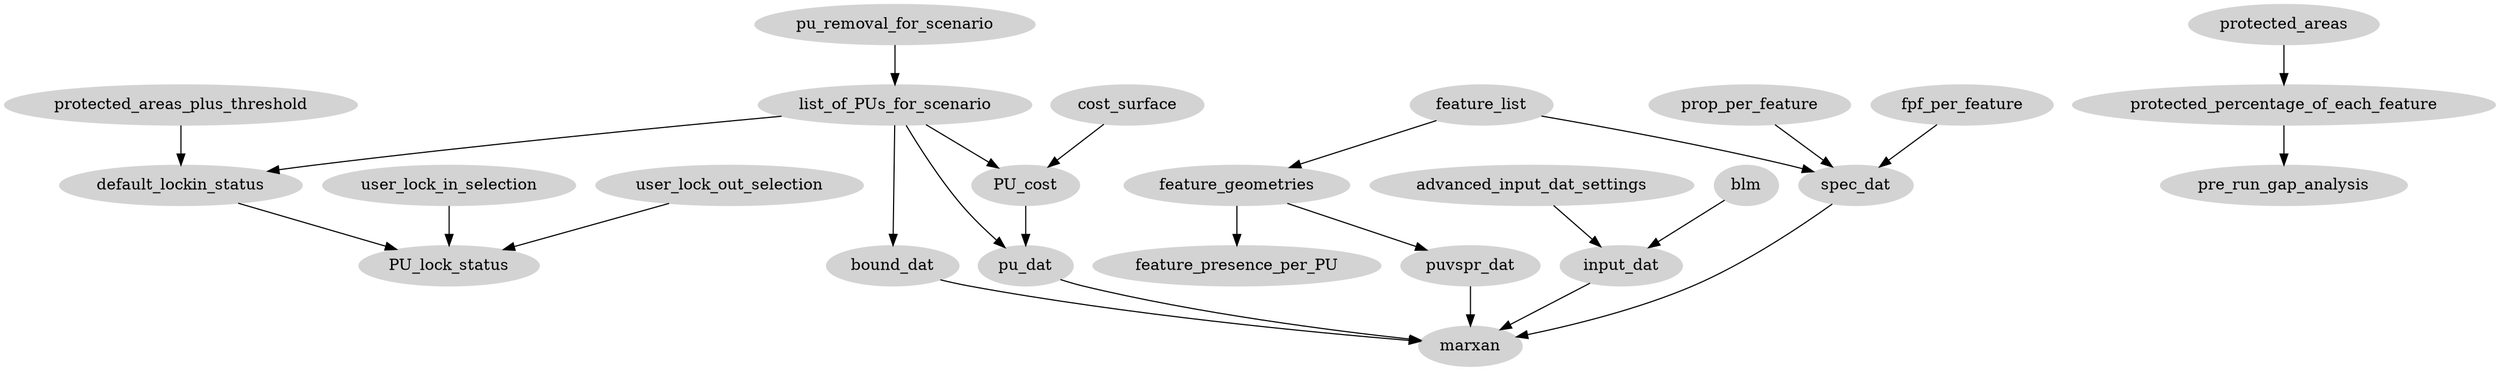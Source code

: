 digraph G {
  node [style=filled; color=lightgrey;];

  protected_areas_plus_threshold -> default_lockin_status // also PU protected status
  protected_areas -> protected_percentage_of_each_feature
  protected_percentage_of_each_feature -> pre_run_gap_analysis // check if is persisted

  feature_list -> feature_geometries
  feature_geometries -> puvspr_dat
  feature_list -> spec_dat
  prop_per_feature -> spec_dat // @todo avoid geo recalculations
  fpf_per_feature -> spec_dat // @todo avoid geo recalculations

  feature_geometries -> feature_presence_per_PU

  default_lockin_status -> PU_lock_status
  user_lock_in_selection -> PU_lock_status
  user_lock_out_selection -> PU_lock_status

  pu_removal_for_scenario -> list_of_PUs_for_scenario

  list_of_PUs_for_scenario -> default_lockin_status

  list_of_PUs_for_scenario -> PU_cost

  cost_surface -> PU_cost

  list_of_PUs_for_scenario -> bound_dat
  list_of_PUs_for_scenario -> pu_dat
  PU_cost -> pu_dat

  pu_dat -> marxan
  puvspr_dat -> marxan
  spec_dat -> marxan
  bound_dat -> marxan
  blm -> input_dat
  input_dat -> marxan
  advanced_input_dat_settings -> input_dat

  // check
  // removal of PUs - at scenario level only?
  // (for us: treatment of scenarios with different sets of PUs when comparing 2 scenarios)
  // if allowing to remove PUs at scenario level, caching of pairwise boundary lengths needs to be rethought
}